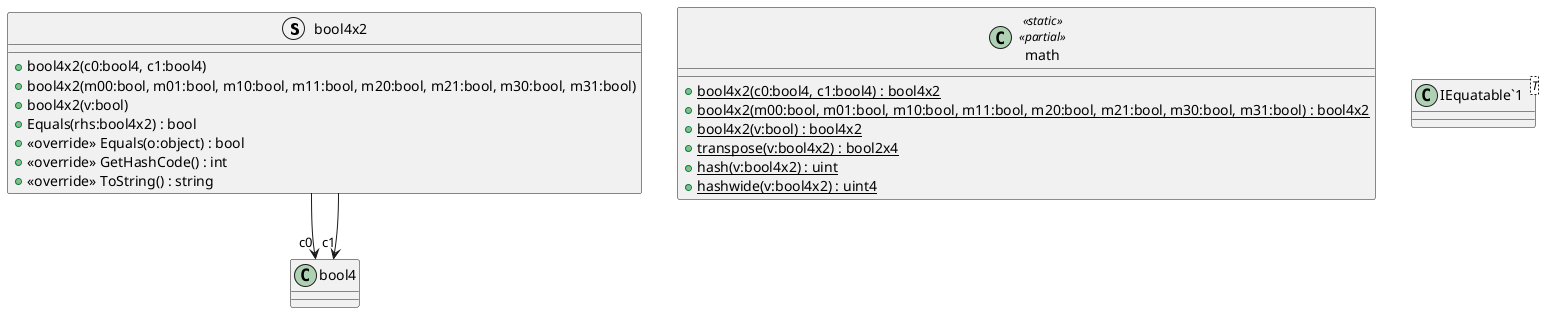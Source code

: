 @startuml
struct bool4x2 {
    + bool4x2(c0:bool4, c1:bool4)
    + bool4x2(m00:bool, m01:bool, m10:bool, m11:bool, m20:bool, m21:bool, m30:bool, m31:bool)
    + bool4x2(v:bool)
    + Equals(rhs:bool4x2) : bool
    + <<override>> Equals(o:object) : bool
    + <<override>> GetHashCode() : int
    + <<override>> ToString() : string
}
class math <<static>> <<partial>> {
    + {static} bool4x2(c0:bool4, c1:bool4) : bool4x2
    + {static} bool4x2(m00:bool, m01:bool, m10:bool, m11:bool, m20:bool, m21:bool, m30:bool, m31:bool) : bool4x2
    + {static} bool4x2(v:bool) : bool4x2
    + {static} transpose(v:bool4x2) : bool2x4
    + {static} hash(v:bool4x2) : uint
    + {static} hashwide(v:bool4x2) : uint4
}
class "IEquatable`1"<T> {
}
bool4x2 --> "c0" bool4
bool4x2 --> "c1" bool4
@enduml
